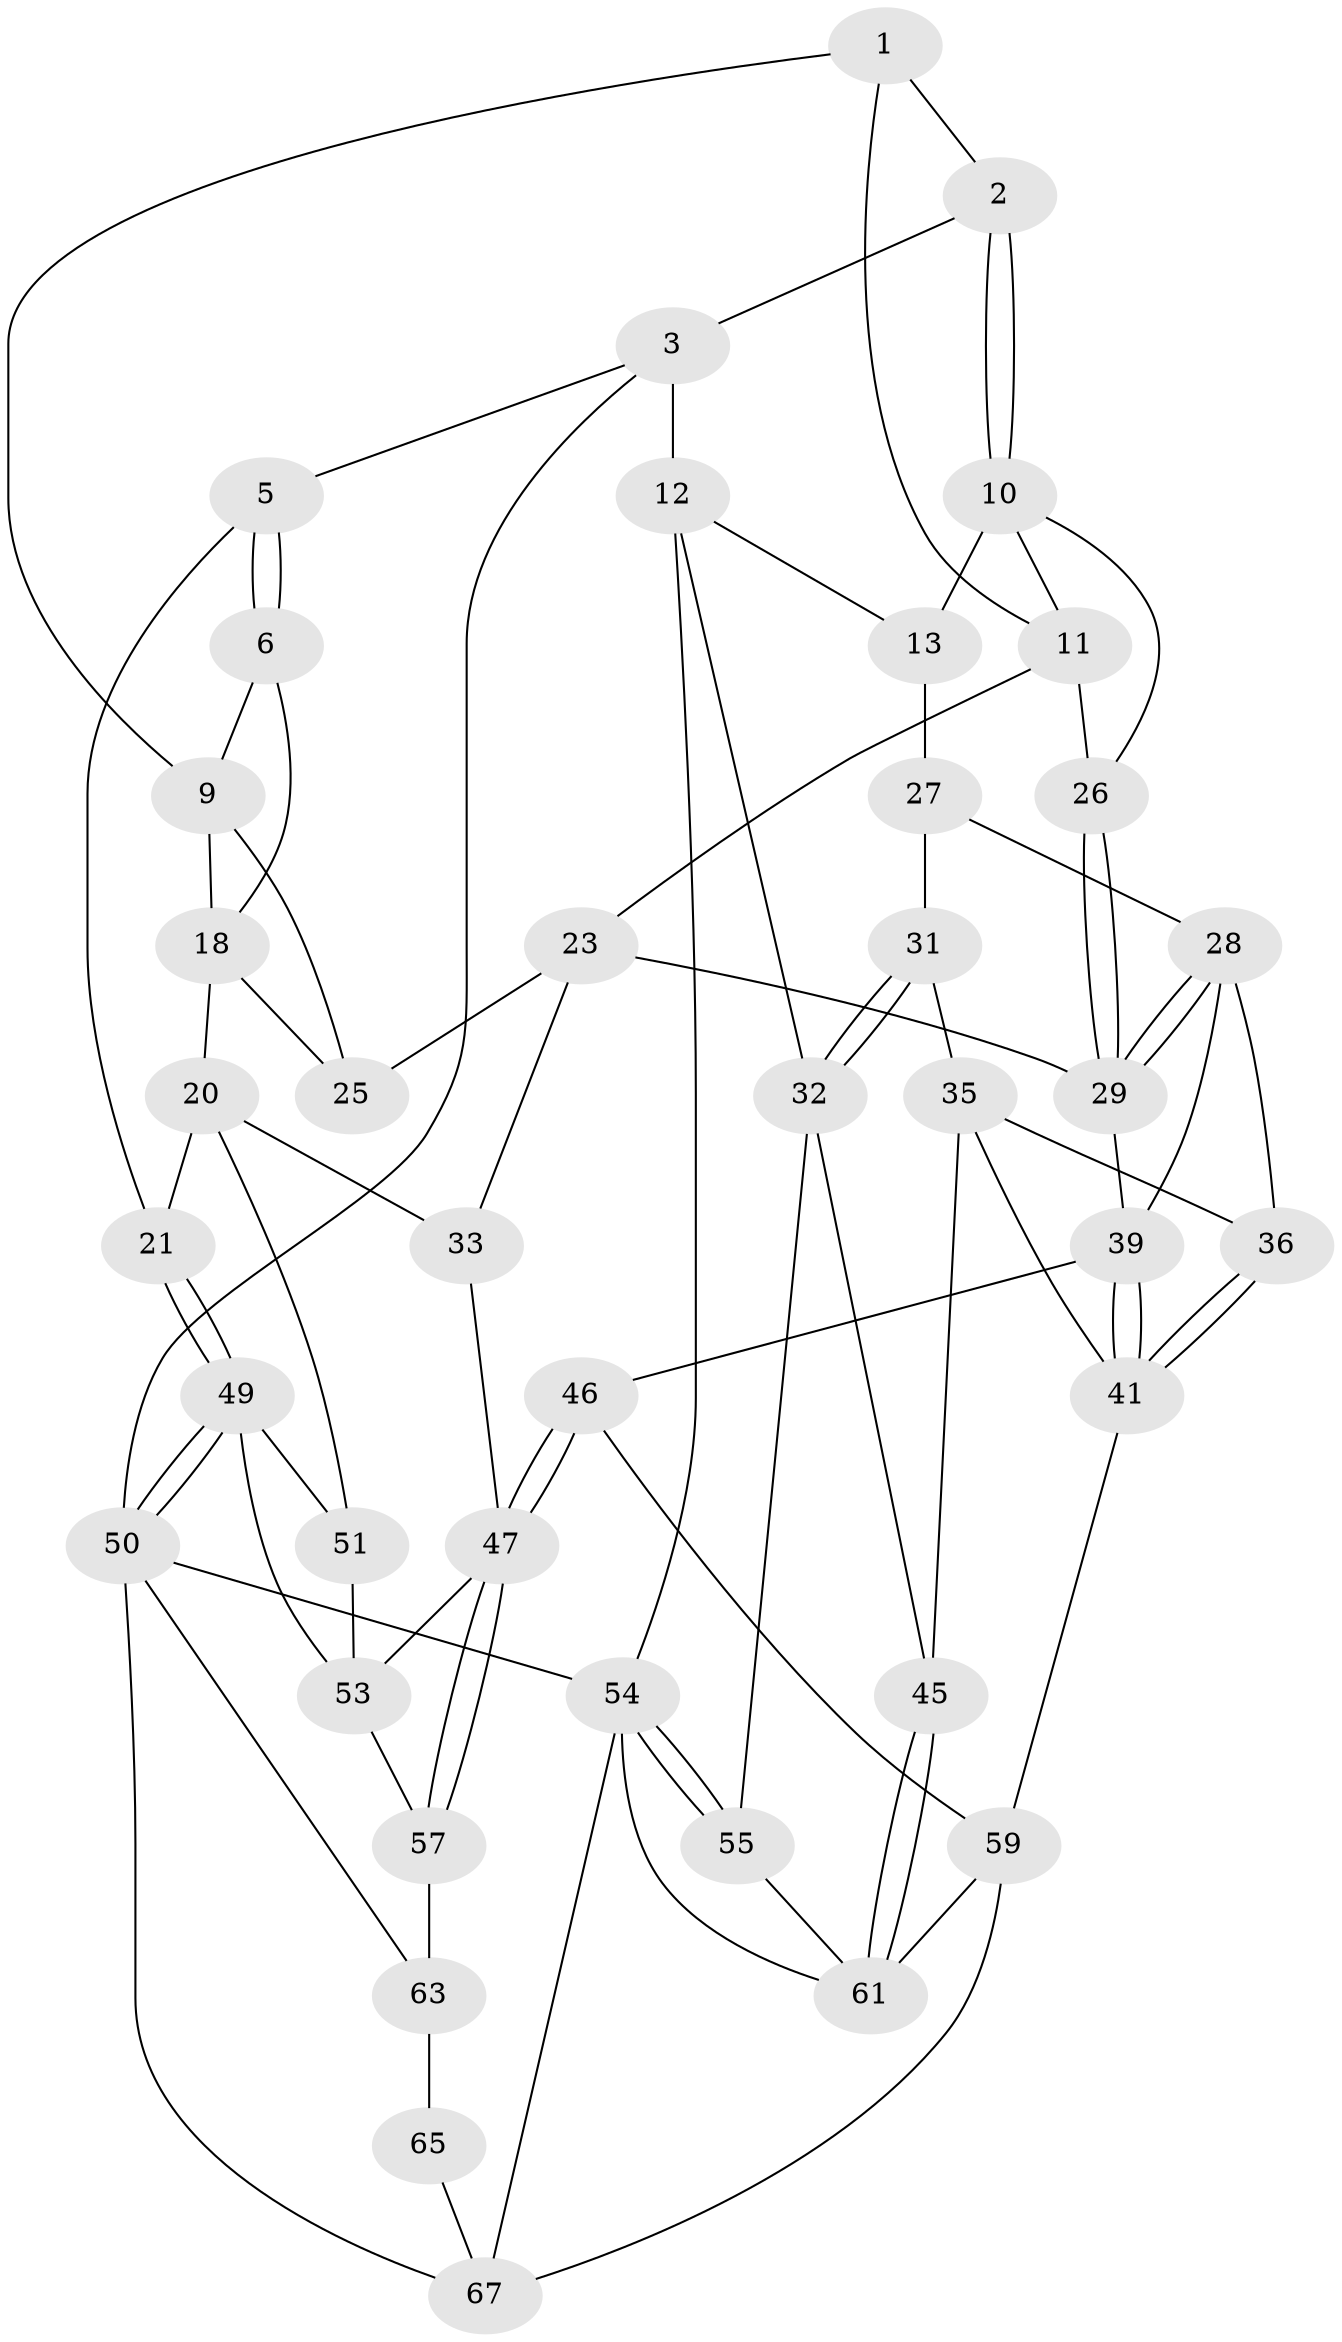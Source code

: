 // original degree distribution, {3: 0.04285714285714286, 4: 0.22857142857142856, 6: 0.22857142857142856, 5: 0.5}
// Generated by graph-tools (version 1.1) at 2025/42/03/06/25 10:42:33]
// undirected, 41 vertices, 86 edges
graph export_dot {
graph [start="1"]
  node [color=gray90,style=filled];
  1 [pos="+0.37261570271181865+0.030089257368332307",super="+8"];
  2 [pos="+0.4771644638247406+0"];
  3 [pos="+0.504146331929082+0",super="+4"];
  5 [pos="+0+0.06375986362767194"];
  6 [pos="+0.18639058488552673+0.13384439105790885",super="+7"];
  9 [pos="+0.28863235941947424+0.2914488242802435",super="+17"];
  10 [pos="+0.436694456408948+0.23380006429651404",super="+15"];
  11 [pos="+0.3530638785617469+0.30262882989272943",super="+22"];
  12 [pos="+0.6489563146691538+0",super="+16"];
  13 [pos="+0.696995416141469+0.25153479129376793",super="+14"];
  18 [pos="+0.23444956485228197+0.2517447893806659",super="+19"];
  20 [pos="+0+0.30944364890738335",super="+34"];
  21 [pos="+0+0.23250835455850324"];
  23 [pos="+0.2707395806437371+0.4804823534713889",super="+24"];
  25 [pos="+0.21445836484046973+0.4185934954327667"];
  26 [pos="+0.47141329307568036+0.4246241925412996"];
  27 [pos="+0.5914475649215883+0.45753210231091906",super="+30"];
  28 [pos="+0.5886275969287246+0.461963825036687",super="+37"];
  29 [pos="+0.483421075278346+0.5298918833573417",super="+38"];
  31 [pos="+0.8425366610586744+0.383132182349473"];
  32 [pos="+1+0.3648512762571018",super="+44"];
  33 [pos="+0.22381024637113608+0.4805533789792768"];
  35 [pos="+0.8202130906700019+0.4224867537401344",super="+42"];
  36 [pos="+0.7843117231104053+0.45501825100380733"];
  39 [pos="+0.5622857776311209+0.6408543481045796",super="+40"];
  41 [pos="+0.7316295907724579+0.627681285233751",super="+43"];
  45 [pos="+0.9428050011814093+0.6531622116836296"];
  46 [pos="+0.48180862286768544+0.6706910484888085"];
  47 [pos="+0.45432534127365+0.6801381160223838",super="+48"];
  49 [pos="+0+0.6778244416116214",super="+52"];
  50 [pos="+0+1",super="+64"];
  51 [pos="+0.09932126092786926+0.5458954871109891"];
  53 [pos="+0.1951787459477288+0.6440767156207777",super="+56"];
  54 [pos="+1+1",super="+70"];
  55 [pos="+1+0.8709277820519086"];
  57 [pos="+0.29268987928978607+0.7856094269283531",super="+58"];
  59 [pos="+0.8307895523424482+0.7626209516053186",super="+60"];
  61 [pos="+0.8386638731539511+0.7662366503357915",super="+62"];
  63 [pos="+0+1",super="+69"];
  65 [pos="+0.2955051973275493+0.8021853103833341",super="+66"];
  67 [pos="+0.5542386441600338+1",super="+68"];
  1 -- 2;
  1 -- 11;
  1 -- 9;
  2 -- 3;
  2 -- 10;
  2 -- 10;
  3 -- 12 [weight=2];
  3 -- 50;
  3 -- 5;
  5 -- 6;
  5 -- 6;
  5 -- 21;
  6 -- 18;
  6 -- 9;
  9 -- 18;
  9 -- 25;
  10 -- 11;
  10 -- 26;
  10 -- 13;
  11 -- 26;
  11 -- 23;
  12 -- 13;
  12 -- 32;
  12 -- 54;
  13 -- 27 [weight=2];
  18 -- 25;
  18 -- 20;
  20 -- 21;
  20 -- 33;
  20 -- 51;
  21 -- 49;
  21 -- 49;
  23 -- 29;
  23 -- 25;
  23 -- 33;
  26 -- 29;
  26 -- 29;
  27 -- 28;
  27 -- 31;
  28 -- 29;
  28 -- 29;
  28 -- 36;
  28 -- 39;
  29 -- 39;
  31 -- 32;
  31 -- 32;
  31 -- 35;
  32 -- 45;
  32 -- 55;
  33 -- 47;
  35 -- 36;
  35 -- 41;
  35 -- 45;
  36 -- 41;
  36 -- 41;
  39 -- 41;
  39 -- 41;
  39 -- 46;
  41 -- 59;
  45 -- 61;
  45 -- 61;
  46 -- 47;
  46 -- 47;
  46 -- 59;
  47 -- 57;
  47 -- 57;
  47 -- 53;
  49 -- 50;
  49 -- 50;
  49 -- 51;
  49 -- 53;
  50 -- 54;
  50 -- 67;
  50 -- 63;
  51 -- 53;
  53 -- 57;
  54 -- 55;
  54 -- 55;
  54 -- 67;
  54 -- 61;
  55 -- 61;
  57 -- 63;
  59 -- 61;
  59 -- 67;
  63 -- 65 [weight=2];
  65 -- 67;
}
